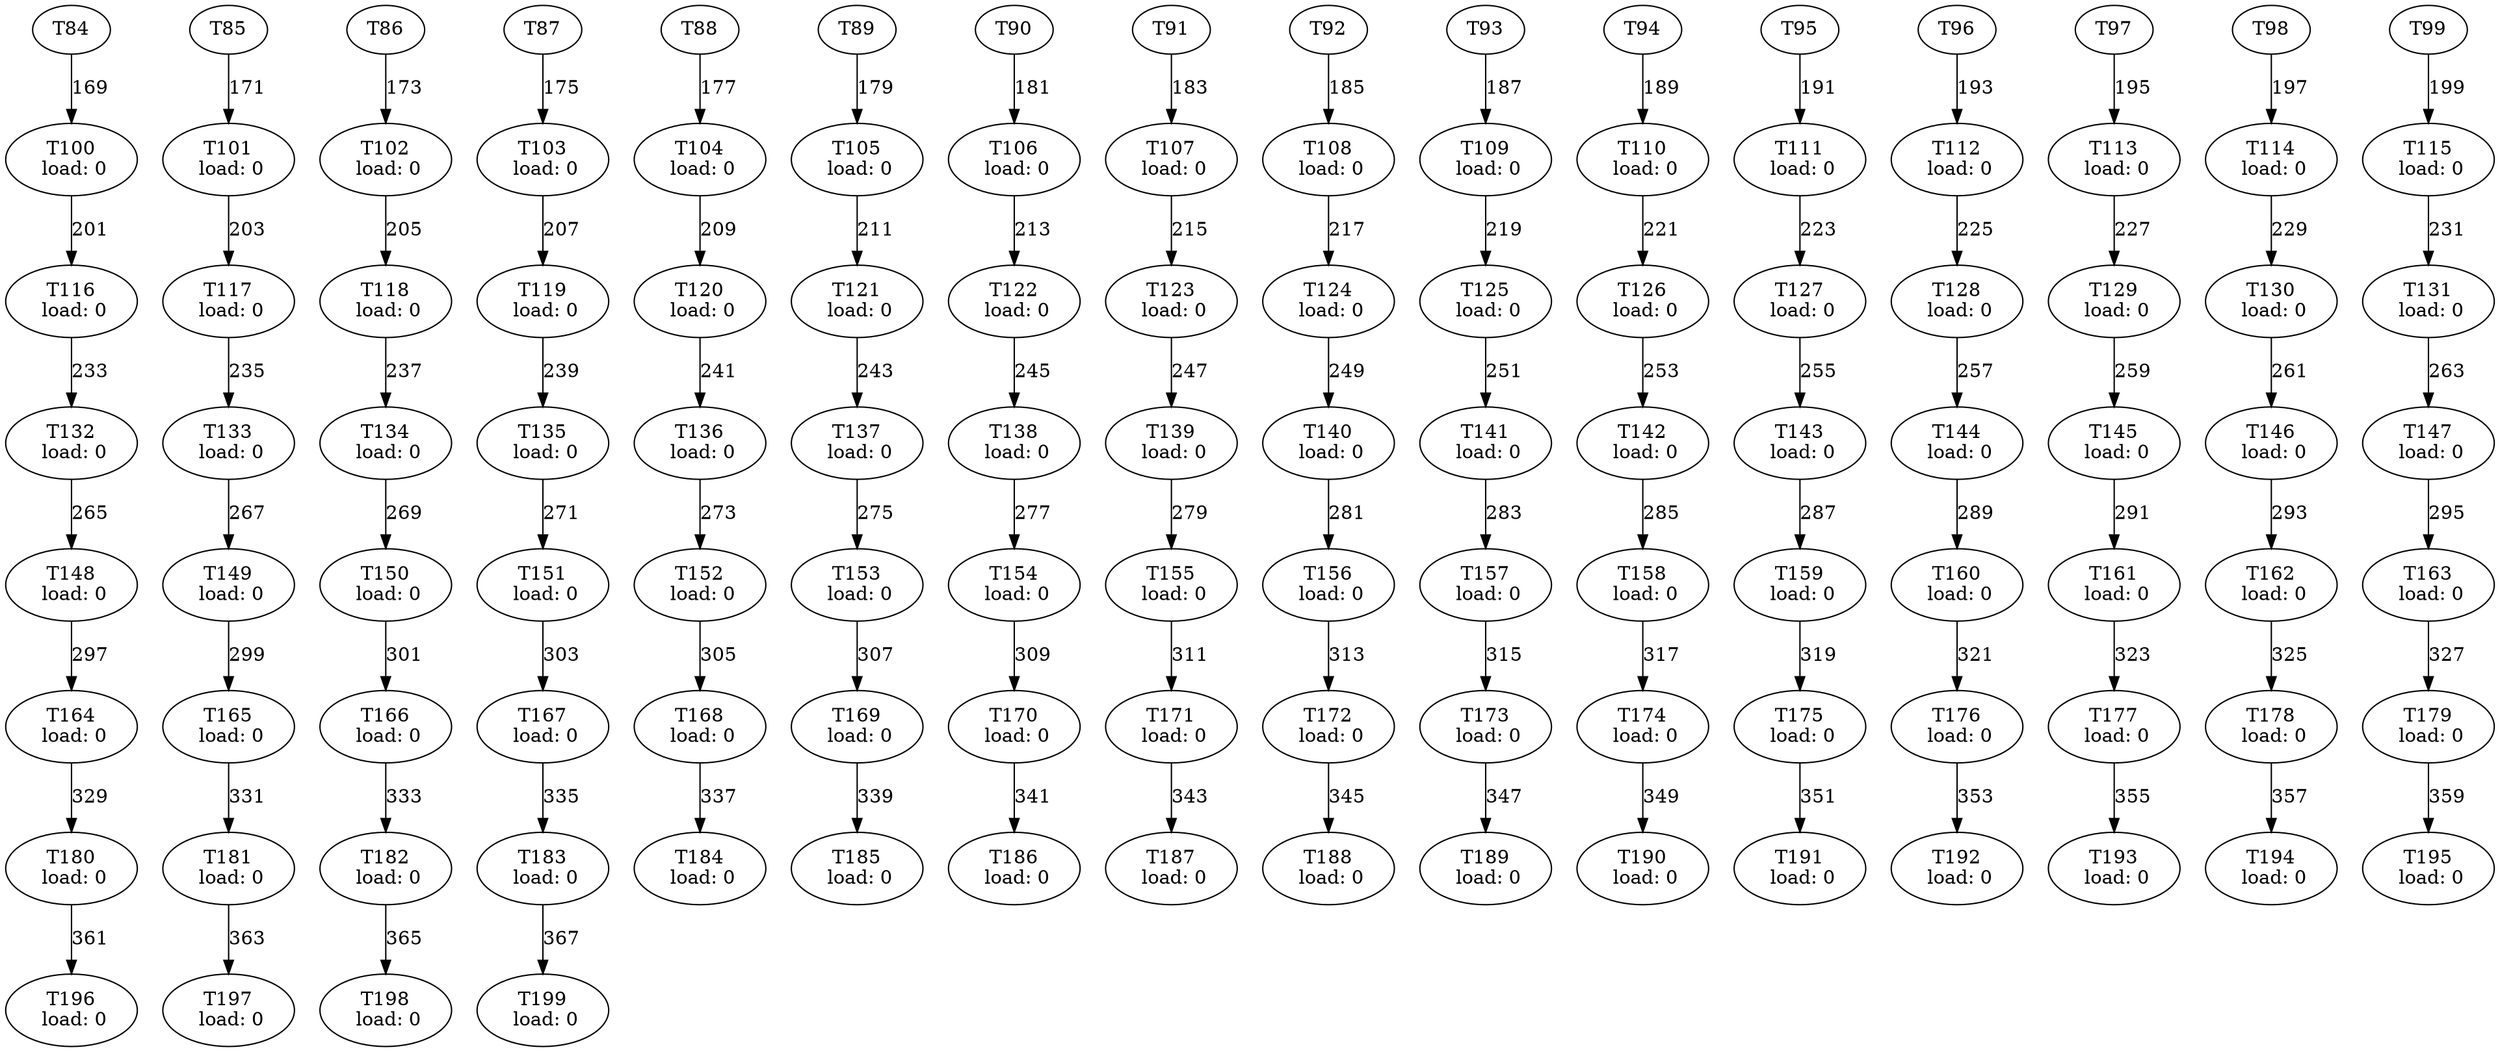 digraph taskgraph {
	T100 [label= "T100\n load: 0"];
	T84 -> T100[label=169];
	T101 [label= "T101\n load: 0"];
	T85 -> T101[label=171];
	T102 [label= "T102\n load: 0"];
	T86 -> T102[label=173];
	T103 [label= "T103\n load: 0"];
	T87 -> T103[label=175];
	T104 [label= "T104\n load: 0"];
	T88 -> T104[label=177];
	T105 [label= "T105\n load: 0"];
	T89 -> T105[label=179];
	T106 [label= "T106\n load: 0"];
	T90 -> T106[label=181];
	T107 [label= "T107\n load: 0"];
	T91 -> T107[label=183];
	T108 [label= "T108\n load: 0"];
	T92 -> T108[label=185];
	T109 [label= "T109\n load: 0"];
	T93 -> T109[label=187];
	T110 [label= "T110\n load: 0"];
	T94 -> T110[label=189];
	T111 [label= "T111\n load: 0"];
	T95 -> T111[label=191];
	T112 [label= "T112\n load: 0"];
	T96 -> T112[label=193];
	T113 [label= "T113\n load: 0"];
	T97 -> T113[label=195];
	T114 [label= "T114\n load: 0"];
	T98 -> T114[label=197];
	T115 [label= "T115\n load: 0"];
	T99 -> T115[label=199];
	T116 [label= "T116\n load: 0"];
	T100 -> T116[label=201];
	T117 [label= "T117\n load: 0"];
	T101 -> T117[label=203];
	T118 [label= "T118\n load: 0"];
	T102 -> T118[label=205];
	T119 [label= "T119\n load: 0"];
	T103 -> T119[label=207];
	T120 [label= "T120\n load: 0"];
	T104 -> T120[label=209];
	T121 [label= "T121\n load: 0"];
	T105 -> T121[label=211];
	T122 [label= "T122\n load: 0"];
	T106 -> T122[label=213];
	T123 [label= "T123\n load: 0"];
	T107 -> T123[label=215];
	T124 [label= "T124\n load: 0"];
	T108 -> T124[label=217];
	T125 [label= "T125\n load: 0"];
	T109 -> T125[label=219];
	T126 [label= "T126\n load: 0"];
	T110 -> T126[label=221];
	T127 [label= "T127\n load: 0"];
	T111 -> T127[label=223];
	T128 [label= "T128\n load: 0"];
	T112 -> T128[label=225];
	T129 [label= "T129\n load: 0"];
	T113 -> T129[label=227];
	T130 [label= "T130\n load: 0"];
	T114 -> T130[label=229];
	T131 [label= "T131\n load: 0"];
	T115 -> T131[label=231];
	T132 [label= "T132\n load: 0"];
	T116 -> T132[label=233];
	T133 [label= "T133\n load: 0"];
	T117 -> T133[label=235];
	T134 [label= "T134\n load: 0"];
	T118 -> T134[label=237];
	T135 [label= "T135\n load: 0"];
	T119 -> T135[label=239];
	T136 [label= "T136\n load: 0"];
	T120 -> T136[label=241];
	T137 [label= "T137\n load: 0"];
	T121 -> T137[label=243];
	T138 [label= "T138\n load: 0"];
	T122 -> T138[label=245];
	T139 [label= "T139\n load: 0"];
	T123 -> T139[label=247];
	T140 [label= "T140\n load: 0"];
	T124 -> T140[label=249];
	T141 [label= "T141\n load: 0"];
	T125 -> T141[label=251];
	T142 [label= "T142\n load: 0"];
	T126 -> T142[label=253];
	T143 [label= "T143\n load: 0"];
	T127 -> T143[label=255];
	T144 [label= "T144\n load: 0"];
	T128 -> T144[label=257];
	T145 [label= "T145\n load: 0"];
	T129 -> T145[label=259];
	T146 [label= "T146\n load: 0"];
	T130 -> T146[label=261];
	T147 [label= "T147\n load: 0"];
	T131 -> T147[label=263];
	T148 [label= "T148\n load: 0"];
	T132 -> T148[label=265];
	T149 [label= "T149\n load: 0"];
	T133 -> T149[label=267];
	T150 [label= "T150\n load: 0"];
	T134 -> T150[label=269];
	T151 [label= "T151\n load: 0"];
	T135 -> T151[label=271];
	T152 [label= "T152\n load: 0"];
	T136 -> T152[label=273];
	T153 [label= "T153\n load: 0"];
	T137 -> T153[label=275];
	T154 [label= "T154\n load: 0"];
	T138 -> T154[label=277];
	T155 [label= "T155\n load: 0"];
	T139 -> T155[label=279];
	T156 [label= "T156\n load: 0"];
	T140 -> T156[label=281];
	T157 [label= "T157\n load: 0"];
	T141 -> T157[label=283];
	T158 [label= "T158\n load: 0"];
	T142 -> T158[label=285];
	T159 [label= "T159\n load: 0"];
	T143 -> T159[label=287];
	T160 [label= "T160\n load: 0"];
	T144 -> T160[label=289];
	T161 [label= "T161\n load: 0"];
	T145 -> T161[label=291];
	T162 [label= "T162\n load: 0"];
	T146 -> T162[label=293];
	T163 [label= "T163\n load: 0"];
	T147 -> T163[label=295];
	T164 [label= "T164\n load: 0"];
	T148 -> T164[label=297];
	T165 [label= "T165\n load: 0"];
	T149 -> T165[label=299];
	T166 [label= "T166\n load: 0"];
	T150 -> T166[label=301];
	T167 [label= "T167\n load: 0"];
	T151 -> T167[label=303];
	T168 [label= "T168\n load: 0"];
	T152 -> T168[label=305];
	T169 [label= "T169\n load: 0"];
	T153 -> T169[label=307];
	T170 [label= "T170\n load: 0"];
	T154 -> T170[label=309];
	T171 [label= "T171\n load: 0"];
	T155 -> T171[label=311];
	T172 [label= "T172\n load: 0"];
	T156 -> T172[label=313];
	T173 [label= "T173\n load: 0"];
	T157 -> T173[label=315];
	T174 [label= "T174\n load: 0"];
	T158 -> T174[label=317];
	T175 [label= "T175\n load: 0"];
	T159 -> T175[label=319];
	T176 [label= "T176\n load: 0"];
	T160 -> T176[label=321];
	T177 [label= "T177\n load: 0"];
	T161 -> T177[label=323];
	T178 [label= "T178\n load: 0"];
	T162 -> T178[label=325];
	T179 [label= "T179\n load: 0"];
	T163 -> T179[label=327];
	T180 [label= "T180\n load: 0"];
	T164 -> T180[label=329];
	T181 [label= "T181\n load: 0"];
	T165 -> T181[label=331];
	T182 [label= "T182\n load: 0"];
	T166 -> T182[label=333];
	T183 [label= "T183\n load: 0"];
	T167 -> T183[label=335];
	T184 [label= "T184\n load: 0"];
	T168 -> T184[label=337];
	T185 [label= "T185\n load: 0"];
	T169 -> T185[label=339];
	T186 [label= "T186\n load: 0"];
	T170 -> T186[label=341];
	T187 [label= "T187\n load: 0"];
	T171 -> T187[label=343];
	T188 [label= "T188\n load: 0"];
	T172 -> T188[label=345];
	T189 [label= "T189\n load: 0"];
	T173 -> T189[label=347];
	T190 [label= "T190\n load: 0"];
	T174 -> T190[label=349];
	T191 [label= "T191\n load: 0"];
	T175 -> T191[label=351];
	T192 [label= "T192\n load: 0"];
	T176 -> T192[label=353];
	T193 [label= "T193\n load: 0"];
	T177 -> T193[label=355];
	T194 [label= "T194\n load: 0"];
	T178 -> T194[label=357];
	T195 [label= "T195\n load: 0"];
	T179 -> T195[label=359];
	T196 [label= "T196\n load: 0"];
	T180 -> T196[label=361];
	T197 [label= "T197\n load: 0"];
	T181 -> T197[label=363];
	T198 [label= "T198\n load: 0"];
	T182 -> T198[label=365];
	T199 [label= "T199\n load: 0"];
	T183 -> T199[label=367];
}